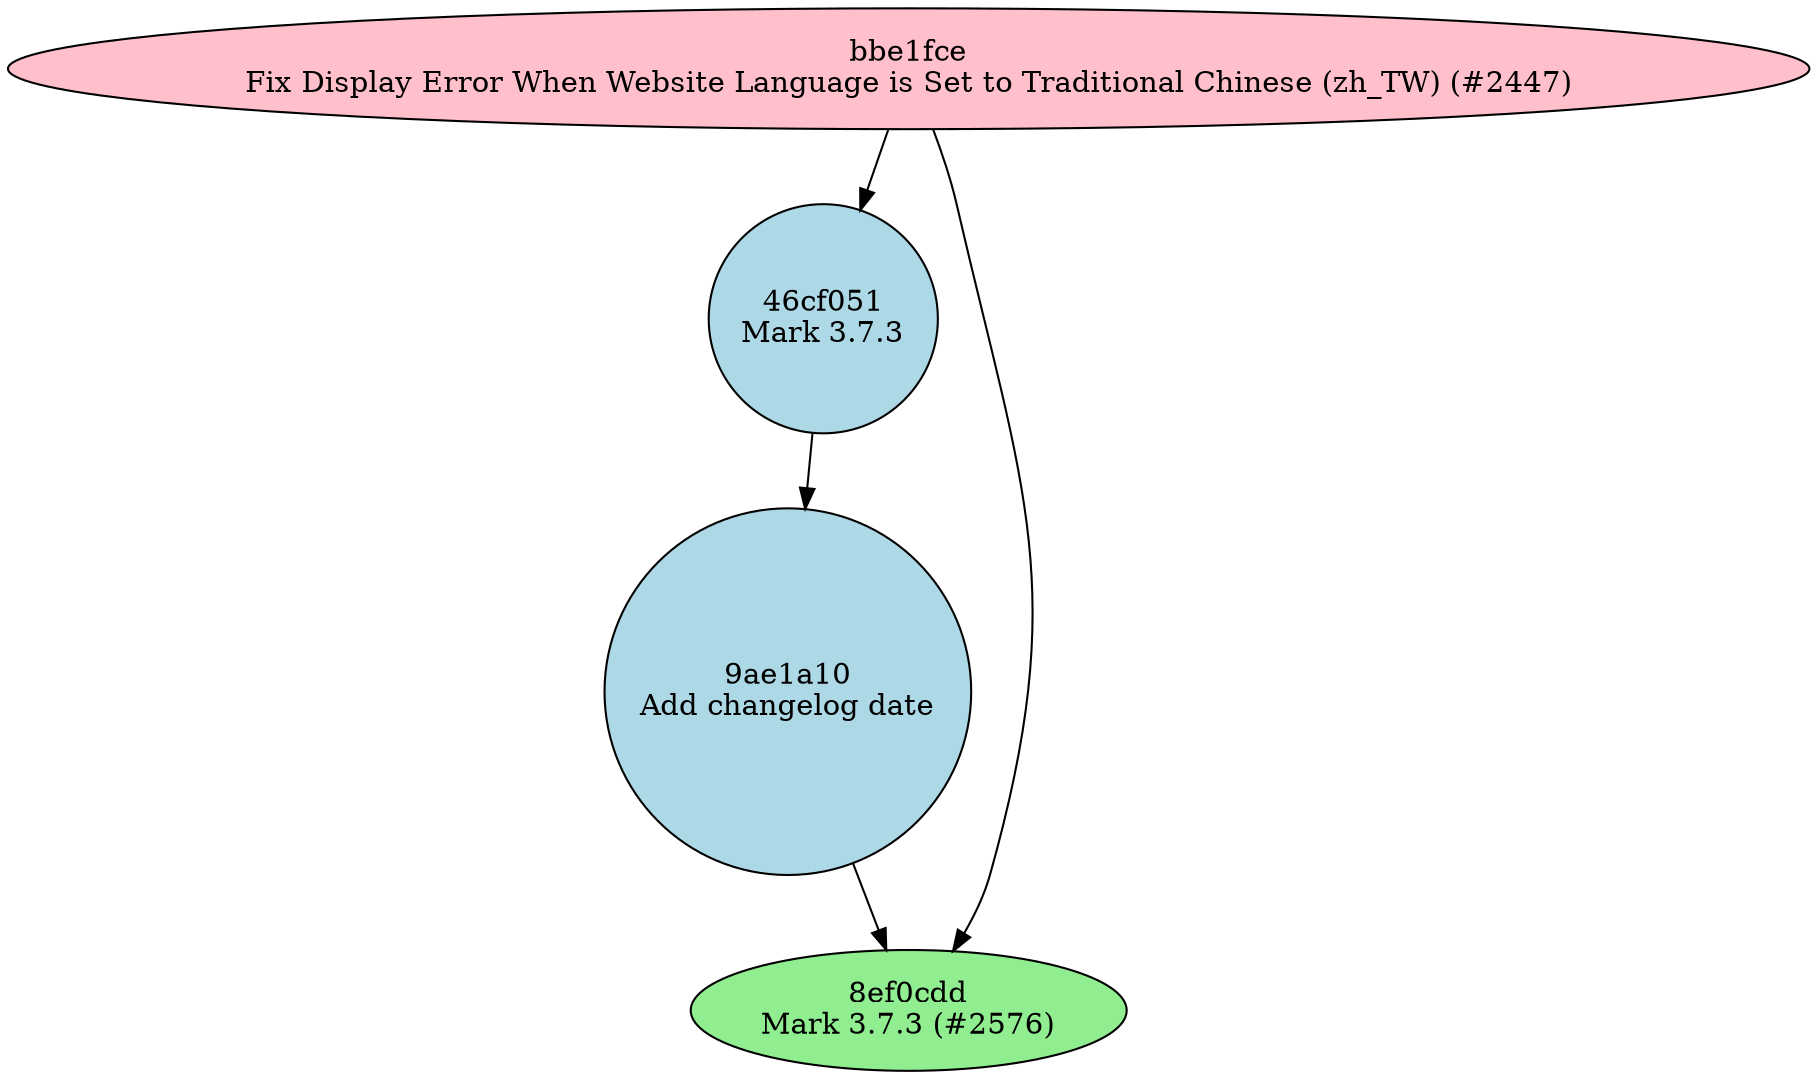 digraph G {
	graph [bb="0,0,721.6,509.99"];
	node [label="\N"];
	"46cf051\nMark 3.7.3"	[fillcolor=lightblue,
		height=1.5222,
		pos="319.8,361.21",
		shape=circle,
		style=filled,
		width=1.5222];
	"9ae1a10\nAdd changelog date"	[fillcolor=lightblue,
		height=2.4503,
		pos="302.8,182.19",
		shape=circle,
		style=filled,
		width=2.4503];
	"46cf051\nMark 3.7.3" -> "9ae1a10\nAdd changelog date"	[pos="e,311.17,270.29 314.65,306.62 313.89,298.62 313.08,290.17 312.25,281.6"];
	"8ef0cdd\nMark 3.7.3 (#2576)"	[fillcolor=lightgreen,
		height=0.80532,
		pos="360.8,28.991",
		shape=ellipse,
		style=filled,
		width=2.4356];
	"9ae1a10\nAdd changelog date" -> "8ef0cdd\nMark 3.7.3 (#2576)"	[pos="e,350.05,58.025 334.18,99.397 338.28,88.695 342.32,78.159 345.97,68.655"];
	"bbe1fce\nFix Display Error When Website Language is Set to Traditional Chinese (zh_TW) (#2447)"	[fillcolor=pink,
		height=0.80532,
		pos="360.8,481",
		shape=ellipse,
		style=filled,
		width=10.022];
	"bbe1fce\nFix Display Error When Website Language is Set to Traditional Chinese (zh_TW) (#2447)" -> "46cf051\nMark 3.7.3"	[pos="e,337.56,413.23 350.98,451.78 348.02,443.29 344.65,433.61 341.25,423.83"];
	"bbe1fce\nFix Display Error When Website Language is Set to Traditional Chinese (zh_TW) (#2447)" -> "8ef0cdd\nMark 3.7.3 (#2576)"	[pos="e,382.06,57.416 372.57,451.76 376.72,440.77 381.04,427.97 383.8,416.01 416.09,276.39 438.53,231.95 399.8,93.983 397.2,84.71 392.84,\
75.448 387.96,66.967"];
}
